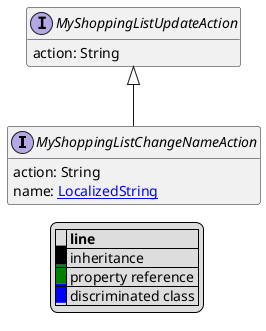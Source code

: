@startuml

hide empty fields
hide empty methods
legend
|= |= line |
|<back:black>   </back>| inheritance |
|<back:green>   </back>| property reference |
|<back:blue>   </back>| discriminated class |
endlegend
interface MyShoppingListChangeNameAction [[MyShoppingListChangeNameAction.svg]] extends MyShoppingListUpdateAction {
    action: String
    name: [[LocalizedString.svg LocalizedString]]
}
interface MyShoppingListUpdateAction [[MyShoppingListUpdateAction.svg]]  {
    action: String
}





@enduml

